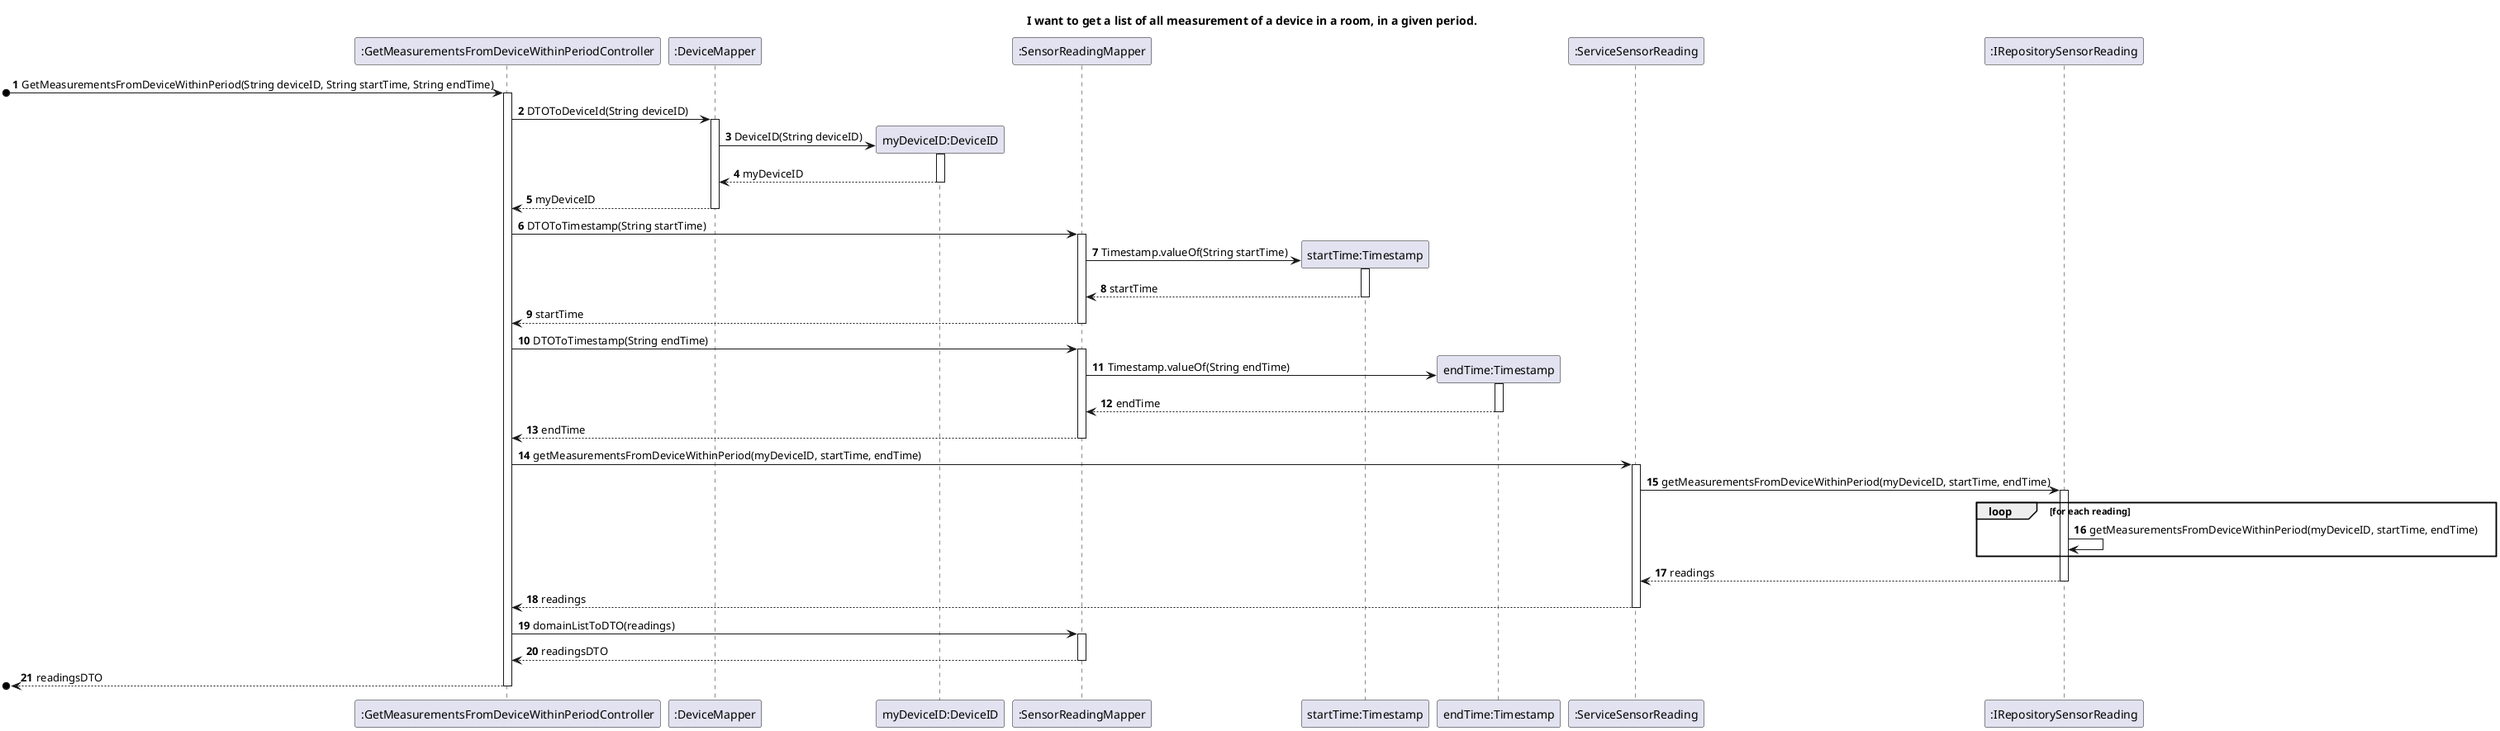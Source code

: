 @startuml
'https://plantuml.com/class-diagram

title I want to get a list of all measurement of a device in a room, in a given period.

participant ":GetMeasurementsFromDeviceWithinPeriodController"
participant ":DeviceMapper"
participant "myDeviceID:DeviceID"
participant ":SensorReadingMapper"
participant "startTime:Timestamp"
participant "endTime:Timestamp"
participant ":ServiceSensorReading"
participant ":IRepositorySensorReading"


autonumber
[o-> ":GetMeasurementsFromDeviceWithinPeriodController" ++: GetMeasurementsFromDeviceWithinPeriod(String deviceID, String startTime, String endTime)

":GetMeasurementsFromDeviceWithinPeriodController" -> ":DeviceMapper" ++: DTOToDeviceId(String deviceID)
":DeviceMapper" -> "myDeviceID:DeviceID" **: DeviceID(String deviceID)
activate "myDeviceID:DeviceID"
"myDeviceID:DeviceID" --> ":DeviceMapper" --: myDeviceID
":DeviceMapper" --> ":GetMeasurementsFromDeviceWithinPeriodController" --: myDeviceID

":GetMeasurementsFromDeviceWithinPeriodController" -> ":SensorReadingMapper" ++: DTOToTimestamp(String startTime)
":SensorReadingMapper" -> "startTime:Timestamp" **: Timestamp.valueOf(String startTime)
activate "startTime:Timestamp"
"startTime:Timestamp" --> ":SensorReadingMapper" --: startTime
":SensorReadingMapper" --> ":GetMeasurementsFromDeviceWithinPeriodController" --: startTime

":GetMeasurementsFromDeviceWithinPeriodController" -> ":SensorReadingMapper" ++: DTOToTimestamp(String endTime)
":SensorReadingMapper" -> "endTime:Timestamp" **: Timestamp.valueOf(String endTime)
activate "endTime:Timestamp"
"endTime:Timestamp" --> ":SensorReadingMapper" --: endTime
":SensorReadingMapper" --> ":GetMeasurementsFromDeviceWithinPeriodController" --: endTime

":GetMeasurementsFromDeviceWithinPeriodController" -> ":ServiceSensorReading" ++: getMeasurementsFromDeviceWithinPeriod(myDeviceID, startTime, endTime)
":ServiceSensorReading" -> ":IRepositorySensorReading" ++: getMeasurementsFromDeviceWithinPeriod(myDeviceID, startTime, endTime)

loop for each reading
":IRepositorySensorReading" -> ":IRepositorySensorReading" : getMeasurementsFromDeviceWithinPeriod(myDeviceID, startTime, endTime)
end loop

":IRepositorySensorReading" --> ":ServiceSensorReading" --: readings
":ServiceSensorReading" --> ":GetMeasurementsFromDeviceWithinPeriodController" --: readings

":GetMeasurementsFromDeviceWithinPeriodController" -> ":SensorReadingMapper" ++: domainListToDTO(readings)
":SensorReadingMapper" --> ":GetMeasurementsFromDeviceWithinPeriodController" --: readingsDTO
[o<-- ":GetMeasurementsFromDeviceWithinPeriodController" --: readingsDTO

@enduml